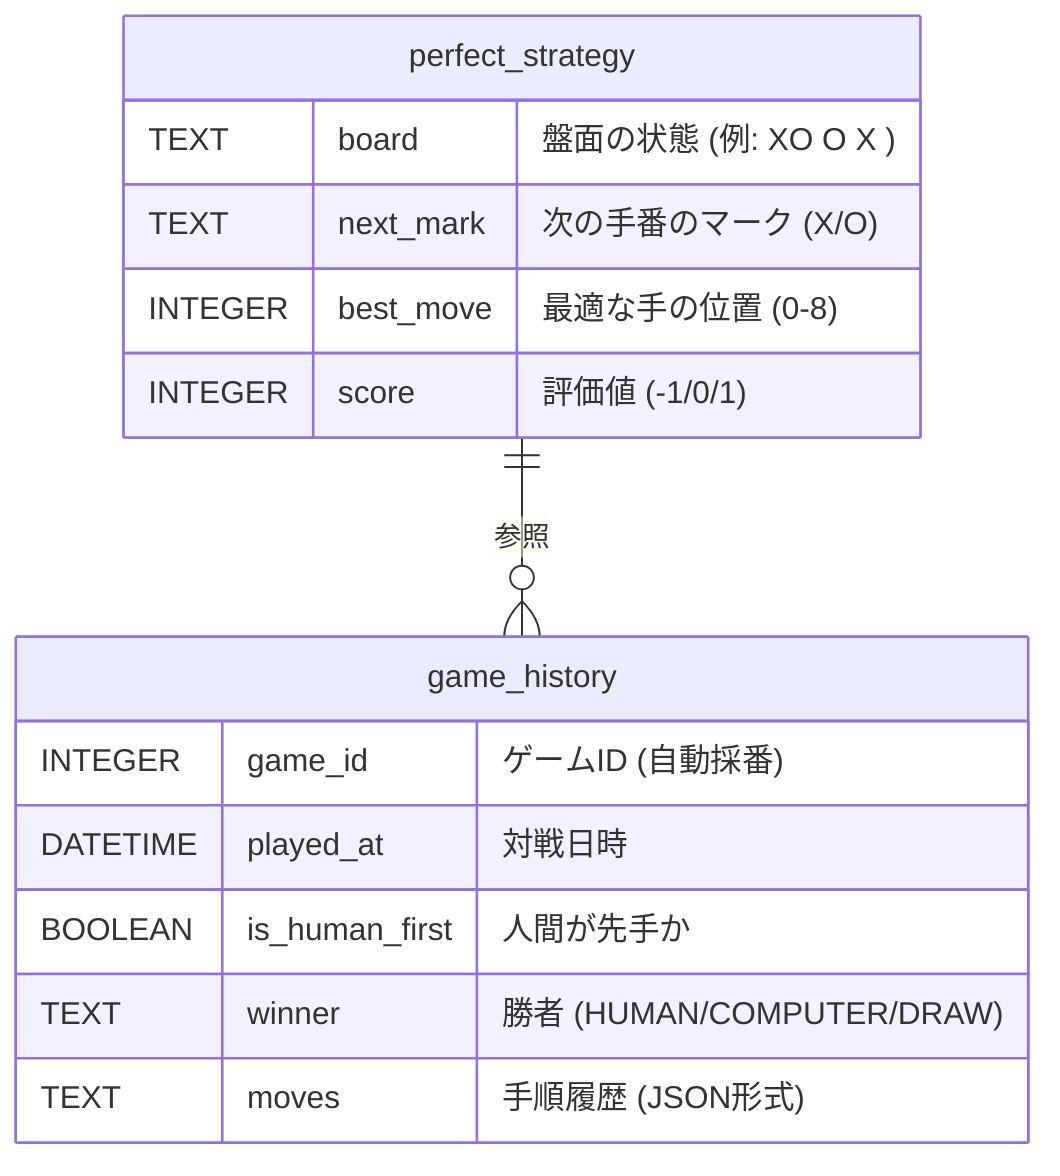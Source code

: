erDiagram
    perfect_strategy {
        TEXT board "盤面の状態 (例: XO  O X  )"
        TEXT next_mark "次の手番のマーク (X/O)"
        INTEGER best_move "最適な手の位置 (0-8)"
        INTEGER score "評価値 (-1/0/1)"
    }

    game_history {
        INTEGER game_id "ゲームID (自動採番)"
        DATETIME played_at "対戦日時"
        BOOLEAN is_human_first "人間が先手か"
        TEXT winner "勝者 (HUMAN/COMPUTER/DRAW)"
        TEXT moves "手順履歴 (JSON形式)"
    }

    perfect_strategy ||--o{ game_history : "参照"
